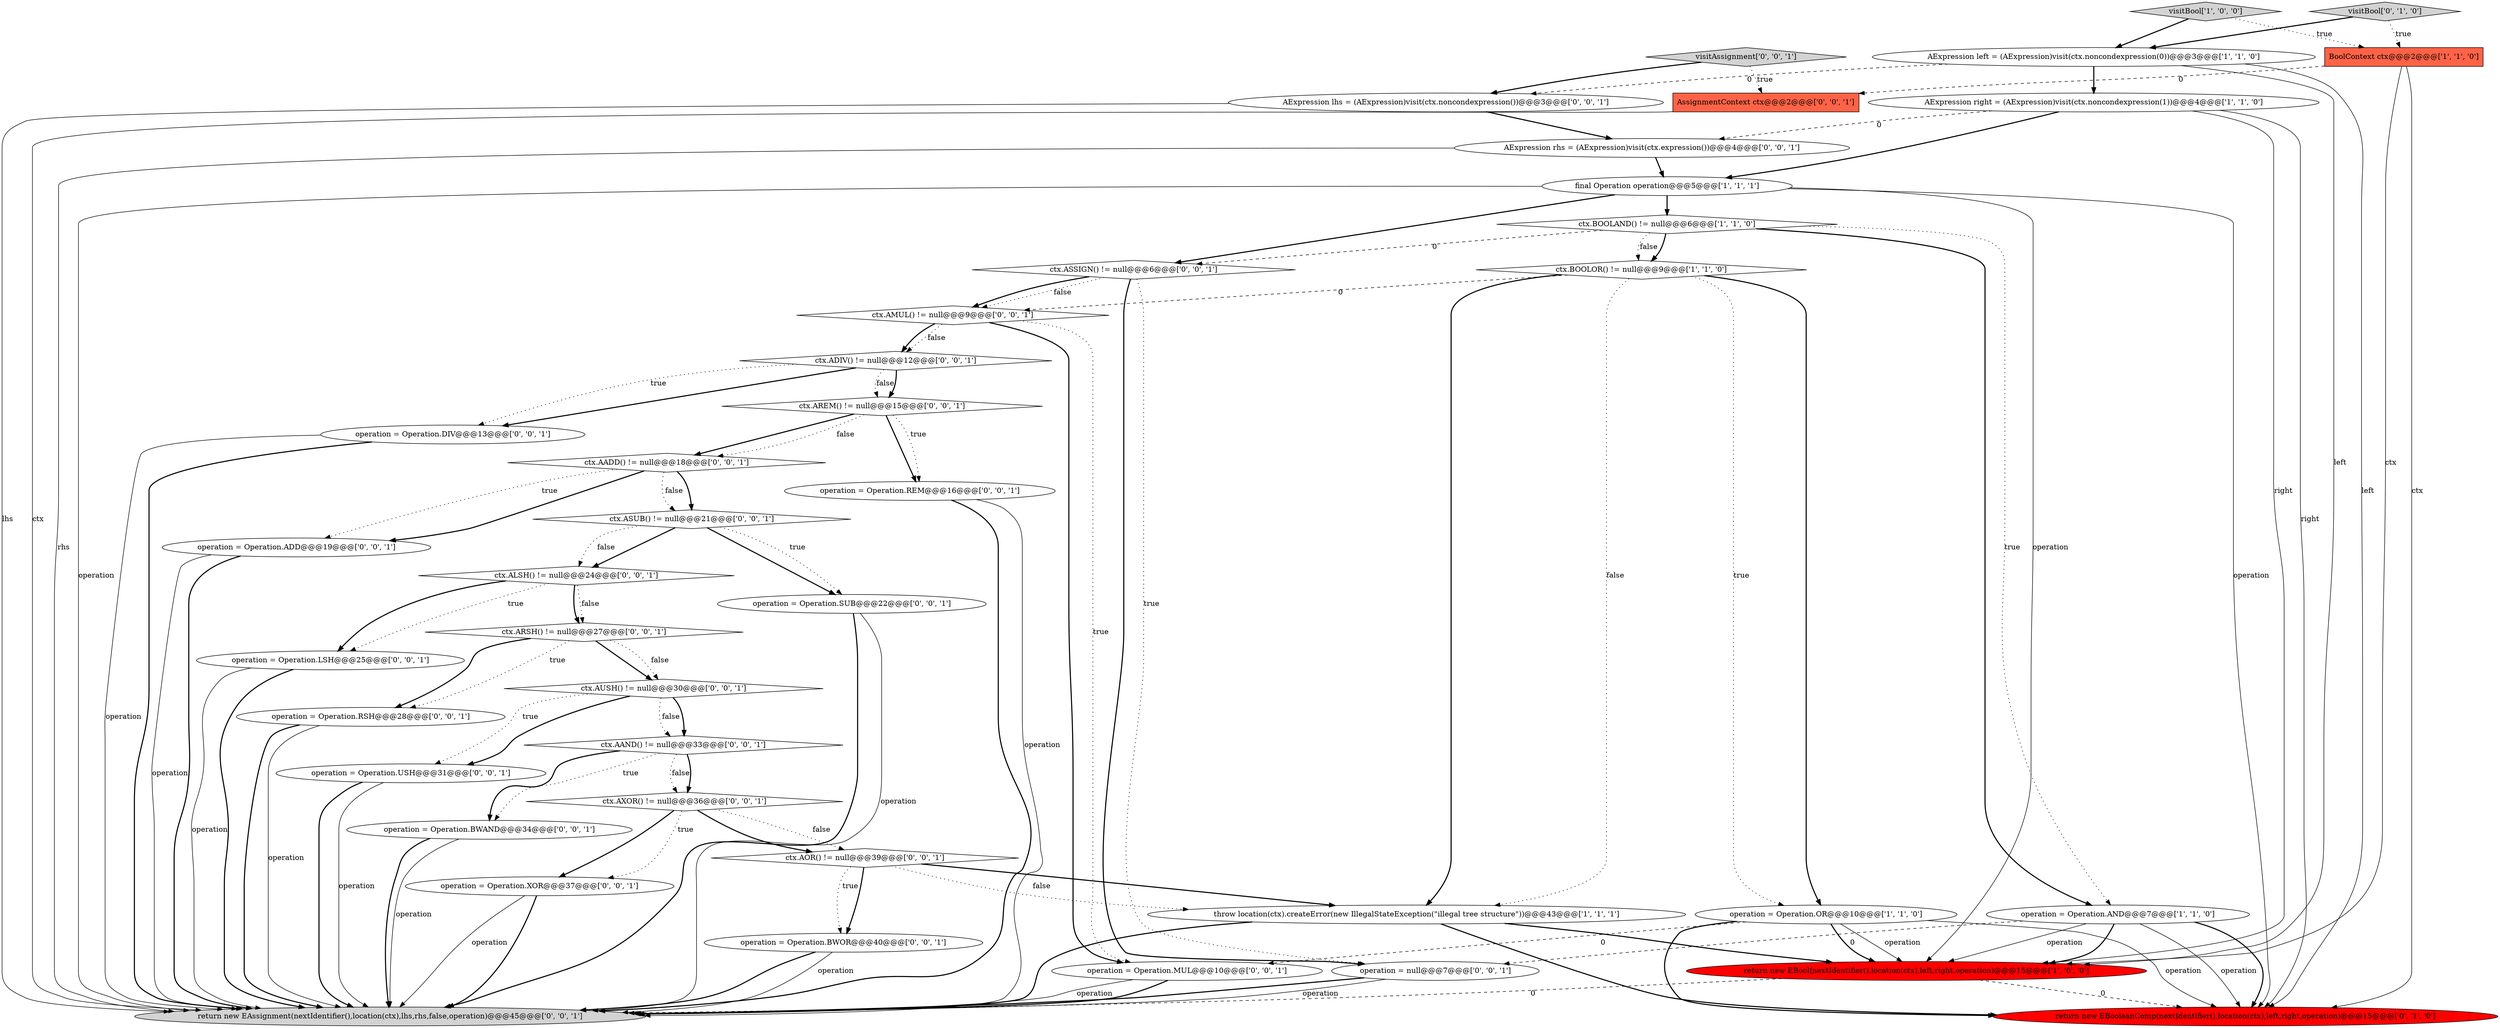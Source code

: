 digraph {
17 [style = filled, label = "ctx.AXOR() != null@@@36@@@['0', '0', '1']", fillcolor = white, shape = diamond image = "AAA0AAABBB3BBB"];
25 [style = filled, label = "visitAssignment['0', '0', '1']", fillcolor = lightgray, shape = diamond image = "AAA0AAABBB3BBB"];
2 [style = filled, label = "operation = Operation.AND@@@7@@@['1', '1', '0']", fillcolor = white, shape = ellipse image = "AAA0AAABBB1BBB"];
19 [style = filled, label = "ctx.AOR() != null@@@39@@@['0', '0', '1']", fillcolor = white, shape = diamond image = "AAA0AAABBB3BBB"];
15 [style = filled, label = "operation = Operation.LSH@@@25@@@['0', '0', '1']", fillcolor = white, shape = ellipse image = "AAA0AAABBB3BBB"];
24 [style = filled, label = "operation = Operation.XOR@@@37@@@['0', '0', '1']", fillcolor = white, shape = ellipse image = "AAA0AAABBB3BBB"];
33 [style = filled, label = "AExpression lhs = (AExpression)visit(ctx.noncondexpression())@@@3@@@['0', '0', '1']", fillcolor = white, shape = ellipse image = "AAA0AAABBB3BBB"];
14 [style = filled, label = "ctx.ADIV() != null@@@12@@@['0', '0', '1']", fillcolor = white, shape = diamond image = "AAA0AAABBB3BBB"];
28 [style = filled, label = "return new EAssignment(nextIdentifier(),location(ctx),lhs,rhs,false,operation)@@@45@@@['0', '0', '1']", fillcolor = lightgray, shape = ellipse image = "AAA0AAABBB3BBB"];
9 [style = filled, label = "BoolContext ctx@@@2@@@['1', '1', '0']", fillcolor = tomato, shape = box image = "AAA0AAABBB1BBB"];
32 [style = filled, label = "operation = Operation.RSH@@@28@@@['0', '0', '1']", fillcolor = white, shape = ellipse image = "AAA0AAABBB3BBB"];
26 [style = filled, label = "operation = null@@@7@@@['0', '0', '1']", fillcolor = white, shape = ellipse image = "AAA0AAABBB3BBB"];
27 [style = filled, label = "AExpression rhs = (AExpression)visit(ctx.expression())@@@4@@@['0', '0', '1']", fillcolor = white, shape = ellipse image = "AAA0AAABBB3BBB"];
7 [style = filled, label = "AExpression right = (AExpression)visit(ctx.noncondexpression(1))@@@4@@@['1', '1', '0']", fillcolor = white, shape = ellipse image = "AAA0AAABBB1BBB"];
3 [style = filled, label = "return new EBool(nextIdentifier(),location(ctx),left,right,operation)@@@15@@@['1', '0', '0']", fillcolor = red, shape = ellipse image = "AAA1AAABBB1BBB"];
34 [style = filled, label = "ctx.AUSH() != null@@@30@@@['0', '0', '1']", fillcolor = white, shape = diamond image = "AAA0AAABBB3BBB"];
22 [style = filled, label = "ctx.AADD() != null@@@18@@@['0', '0', '1']", fillcolor = white, shape = diamond image = "AAA0AAABBB3BBB"];
6 [style = filled, label = "visitBool['1', '0', '0']", fillcolor = lightgray, shape = diamond image = "AAA0AAABBB1BBB"];
13 [style = filled, label = "operation = Operation.ADD@@@19@@@['0', '0', '1']", fillcolor = white, shape = ellipse image = "AAA0AAABBB3BBB"];
4 [style = filled, label = "AExpression left = (AExpression)visit(ctx.noncondexpression(0))@@@3@@@['1', '1', '0']", fillcolor = white, shape = ellipse image = "AAA0AAABBB1BBB"];
0 [style = filled, label = "ctx.BOOLOR() != null@@@9@@@['1', '1', '0']", fillcolor = white, shape = diamond image = "AAA0AAABBB1BBB"];
23 [style = filled, label = "ctx.ASUB() != null@@@21@@@['0', '0', '1']", fillcolor = white, shape = diamond image = "AAA0AAABBB3BBB"];
35 [style = filled, label = "operation = Operation.SUB@@@22@@@['0', '0', '1']", fillcolor = white, shape = ellipse image = "AAA0AAABBB3BBB"];
29 [style = filled, label = "operation = Operation.BWOR@@@40@@@['0', '0', '1']", fillcolor = white, shape = ellipse image = "AAA0AAABBB3BBB"];
40 [style = filled, label = "operation = Operation.DIV@@@13@@@['0', '0', '1']", fillcolor = white, shape = ellipse image = "AAA0AAABBB3BBB"];
1 [style = filled, label = "throw location(ctx).createError(new IllegalStateException(\"illegal tree structure\"))@@@43@@@['1', '1', '1']", fillcolor = white, shape = ellipse image = "AAA0AAABBB1BBB"];
8 [style = filled, label = "ctx.BOOLAND() != null@@@6@@@['1', '1', '0']", fillcolor = white, shape = diamond image = "AAA0AAABBB1BBB"];
36 [style = filled, label = "ctx.ALSH() != null@@@24@@@['0', '0', '1']", fillcolor = white, shape = diamond image = "AAA0AAABBB3BBB"];
20 [style = filled, label = "ctx.ASSIGN() != null@@@6@@@['0', '0', '1']", fillcolor = white, shape = diamond image = "AAA0AAABBB3BBB"];
38 [style = filled, label = "ctx.AMUL() != null@@@9@@@['0', '0', '1']", fillcolor = white, shape = diamond image = "AAA0AAABBB3BBB"];
21 [style = filled, label = "operation = Operation.MUL@@@10@@@['0', '0', '1']", fillcolor = white, shape = ellipse image = "AAA0AAABBB3BBB"];
18 [style = filled, label = "ctx.AREM() != null@@@15@@@['0', '0', '1']", fillcolor = white, shape = diamond image = "AAA0AAABBB3BBB"];
12 [style = filled, label = "return new EBooleanComp(nextIdentifier(),location(ctx),left,right,operation)@@@15@@@['0', '1', '0']", fillcolor = red, shape = ellipse image = "AAA1AAABBB2BBB"];
31 [style = filled, label = "ctx.ARSH() != null@@@27@@@['0', '0', '1']", fillcolor = white, shape = diamond image = "AAA0AAABBB3BBB"];
41 [style = filled, label = "ctx.AAND() != null@@@33@@@['0', '0', '1']", fillcolor = white, shape = diamond image = "AAA0AAABBB3BBB"];
30 [style = filled, label = "operation = Operation.REM@@@16@@@['0', '0', '1']", fillcolor = white, shape = ellipse image = "AAA0AAABBB3BBB"];
37 [style = filled, label = "AssignmentContext ctx@@@2@@@['0', '0', '1']", fillcolor = tomato, shape = box image = "AAA0AAABBB3BBB"];
10 [style = filled, label = "operation = Operation.OR@@@10@@@['1', '1', '0']", fillcolor = white, shape = ellipse image = "AAA0AAABBB1BBB"];
39 [style = filled, label = "operation = Operation.BWAND@@@34@@@['0', '0', '1']", fillcolor = white, shape = ellipse image = "AAA0AAABBB3BBB"];
16 [style = filled, label = "operation = Operation.USH@@@31@@@['0', '0', '1']", fillcolor = white, shape = ellipse image = "AAA0AAABBB3BBB"];
11 [style = filled, label = "visitBool['0', '1', '0']", fillcolor = lightgray, shape = diamond image = "AAA0AAABBB2BBB"];
5 [style = filled, label = "final Operation operation@@@5@@@['1', '1', '1']", fillcolor = white, shape = ellipse image = "AAA0AAABBB1BBB"];
33->28 [style = solid, label="lhs"];
30->28 [style = solid, label="operation"];
25->33 [style = bold, label=""];
5->20 [style = bold, label=""];
20->38 [style = dotted, label="false"];
20->26 [style = bold, label=""];
13->28 [style = solid, label="operation"];
16->28 [style = solid, label="operation"];
18->30 [style = bold, label=""];
26->28 [style = solid, label="operation"];
14->18 [style = dotted, label="false"];
0->38 [style = dashed, label="0"];
4->33 [style = dashed, label="0"];
15->28 [style = solid, label="operation"];
21->28 [style = bold, label=""];
8->0 [style = bold, label=""];
19->1 [style = bold, label=""];
1->28 [style = bold, label=""];
32->28 [style = solid, label="operation"];
38->21 [style = dotted, label="true"];
18->22 [style = bold, label=""];
30->28 [style = bold, label=""];
10->12 [style = bold, label=""];
1->12 [style = bold, label=""];
5->3 [style = solid, label="operation"];
23->36 [style = bold, label=""];
26->28 [style = bold, label=""];
27->5 [style = bold, label=""];
2->26 [style = dashed, label="0"];
8->0 [style = dotted, label="false"];
22->13 [style = bold, label=""];
10->3 [style = solid, label="operation"];
23->36 [style = dotted, label="false"];
24->28 [style = bold, label=""];
21->28 [style = solid, label="operation"];
0->10 [style = dotted, label="true"];
35->28 [style = solid, label="operation"];
20->26 [style = dotted, label="true"];
36->31 [style = bold, label=""];
41->17 [style = dotted, label="false"];
5->28 [style = solid, label="operation"];
20->38 [style = bold, label=""];
36->31 [style = dotted, label="false"];
4->12 [style = solid, label="left"];
27->28 [style = solid, label="rhs"];
4->3 [style = solid, label="left"];
33->27 [style = bold, label=""];
9->3 [style = solid, label="ctx"];
22->23 [style = bold, label=""];
9->37 [style = dashed, label="0"];
23->35 [style = bold, label=""];
35->28 [style = bold, label=""];
6->4 [style = bold, label=""];
7->5 [style = bold, label=""];
19->29 [style = dotted, label="true"];
22->13 [style = dotted, label="true"];
22->23 [style = dotted, label="false"];
14->18 [style = bold, label=""];
10->12 [style = solid, label="operation"];
38->14 [style = dotted, label="false"];
3->28 [style = dashed, label="0"];
39->28 [style = solid, label="operation"];
29->28 [style = solid, label="operation"];
36->15 [style = dotted, label="true"];
19->29 [style = bold, label=""];
31->32 [style = bold, label=""];
8->2 [style = dotted, label="true"];
2->3 [style = bold, label=""];
11->4 [style = bold, label=""];
1->3 [style = bold, label=""];
11->9 [style = dotted, label="true"];
18->22 [style = dotted, label="false"];
4->7 [style = bold, label=""];
31->34 [style = bold, label=""];
14->40 [style = dotted, label="true"];
7->3 [style = solid, label="right"];
2->12 [style = solid, label="operation"];
3->12 [style = dashed, label="0"];
8->2 [style = bold, label=""];
15->28 [style = bold, label=""];
6->9 [style = dotted, label="true"];
0->1 [style = bold, label=""];
34->16 [style = bold, label=""];
23->35 [style = dotted, label="true"];
34->41 [style = dotted, label="false"];
17->24 [style = dotted, label="true"];
40->28 [style = solid, label="operation"];
25->37 [style = dotted, label="true"];
5->8 [style = bold, label=""];
19->1 [style = dotted, label="false"];
10->21 [style = dashed, label="0"];
31->34 [style = dotted, label="false"];
36->15 [style = bold, label=""];
8->20 [style = dashed, label="0"];
17->19 [style = dotted, label="false"];
10->3 [style = bold, label=""];
34->41 [style = bold, label=""];
40->28 [style = bold, label=""];
0->1 [style = dotted, label="false"];
41->39 [style = dotted, label="true"];
37->28 [style = solid, label="ctx"];
17->19 [style = bold, label=""];
39->28 [style = bold, label=""];
2->12 [style = bold, label=""];
38->14 [style = bold, label=""];
31->32 [style = dotted, label="true"];
7->27 [style = dashed, label="0"];
29->28 [style = bold, label=""];
41->17 [style = bold, label=""];
0->10 [style = bold, label=""];
17->24 [style = bold, label=""];
9->12 [style = solid, label="ctx"];
24->28 [style = solid, label="operation"];
16->28 [style = bold, label=""];
38->21 [style = bold, label=""];
2->3 [style = solid, label="operation"];
41->39 [style = bold, label=""];
5->12 [style = solid, label="operation"];
34->16 [style = dotted, label="true"];
32->28 [style = bold, label=""];
14->40 [style = bold, label=""];
7->12 [style = solid, label="right"];
13->28 [style = bold, label=""];
18->30 [style = dotted, label="true"];
}
